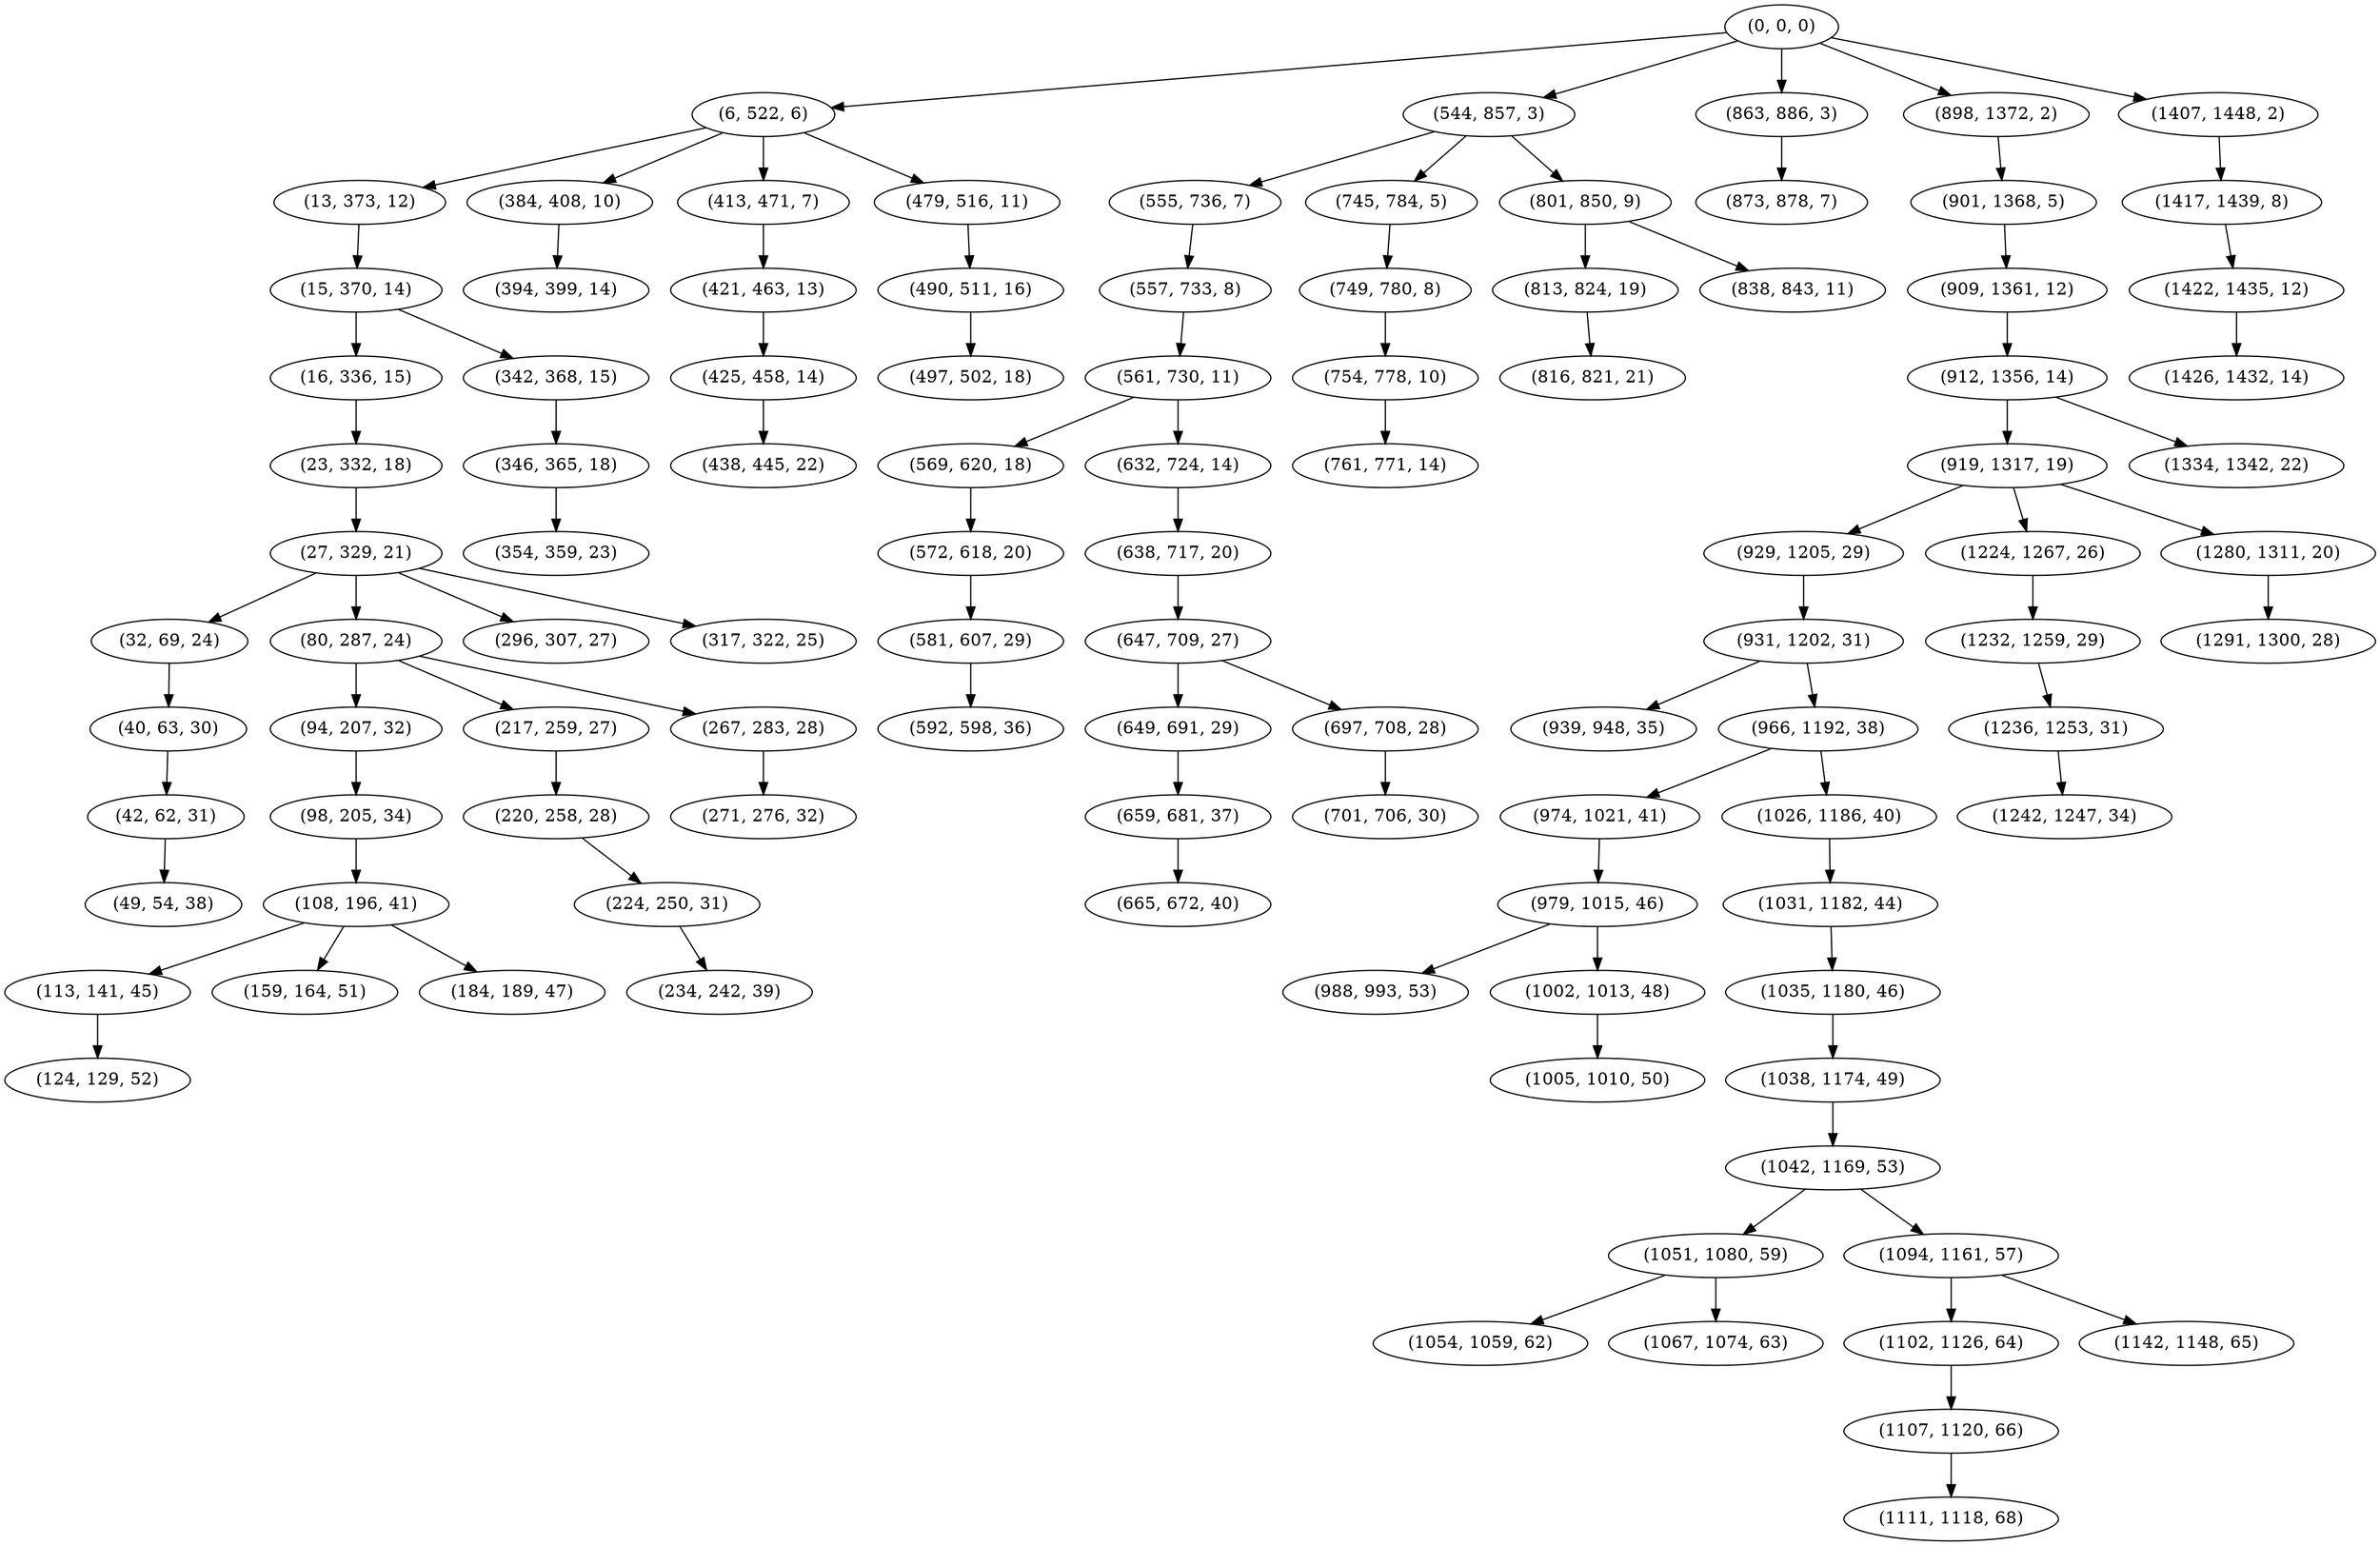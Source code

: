 digraph tree {
    "(0, 0, 0)";
    "(6, 522, 6)";
    "(13, 373, 12)";
    "(15, 370, 14)";
    "(16, 336, 15)";
    "(23, 332, 18)";
    "(27, 329, 21)";
    "(32, 69, 24)";
    "(40, 63, 30)";
    "(42, 62, 31)";
    "(49, 54, 38)";
    "(80, 287, 24)";
    "(94, 207, 32)";
    "(98, 205, 34)";
    "(108, 196, 41)";
    "(113, 141, 45)";
    "(124, 129, 52)";
    "(159, 164, 51)";
    "(184, 189, 47)";
    "(217, 259, 27)";
    "(220, 258, 28)";
    "(224, 250, 31)";
    "(234, 242, 39)";
    "(267, 283, 28)";
    "(271, 276, 32)";
    "(296, 307, 27)";
    "(317, 322, 25)";
    "(342, 368, 15)";
    "(346, 365, 18)";
    "(354, 359, 23)";
    "(384, 408, 10)";
    "(394, 399, 14)";
    "(413, 471, 7)";
    "(421, 463, 13)";
    "(425, 458, 14)";
    "(438, 445, 22)";
    "(479, 516, 11)";
    "(490, 511, 16)";
    "(497, 502, 18)";
    "(544, 857, 3)";
    "(555, 736, 7)";
    "(557, 733, 8)";
    "(561, 730, 11)";
    "(569, 620, 18)";
    "(572, 618, 20)";
    "(581, 607, 29)";
    "(592, 598, 36)";
    "(632, 724, 14)";
    "(638, 717, 20)";
    "(647, 709, 27)";
    "(649, 691, 29)";
    "(659, 681, 37)";
    "(665, 672, 40)";
    "(697, 708, 28)";
    "(701, 706, 30)";
    "(745, 784, 5)";
    "(749, 780, 8)";
    "(754, 778, 10)";
    "(761, 771, 14)";
    "(801, 850, 9)";
    "(813, 824, 19)";
    "(816, 821, 21)";
    "(838, 843, 11)";
    "(863, 886, 3)";
    "(873, 878, 7)";
    "(898, 1372, 2)";
    "(901, 1368, 5)";
    "(909, 1361, 12)";
    "(912, 1356, 14)";
    "(919, 1317, 19)";
    "(929, 1205, 29)";
    "(931, 1202, 31)";
    "(939, 948, 35)";
    "(966, 1192, 38)";
    "(974, 1021, 41)";
    "(979, 1015, 46)";
    "(988, 993, 53)";
    "(1002, 1013, 48)";
    "(1005, 1010, 50)";
    "(1026, 1186, 40)";
    "(1031, 1182, 44)";
    "(1035, 1180, 46)";
    "(1038, 1174, 49)";
    "(1042, 1169, 53)";
    "(1051, 1080, 59)";
    "(1054, 1059, 62)";
    "(1067, 1074, 63)";
    "(1094, 1161, 57)";
    "(1102, 1126, 64)";
    "(1107, 1120, 66)";
    "(1111, 1118, 68)";
    "(1142, 1148, 65)";
    "(1224, 1267, 26)";
    "(1232, 1259, 29)";
    "(1236, 1253, 31)";
    "(1242, 1247, 34)";
    "(1280, 1311, 20)";
    "(1291, 1300, 28)";
    "(1334, 1342, 22)";
    "(1407, 1448, 2)";
    "(1417, 1439, 8)";
    "(1422, 1435, 12)";
    "(1426, 1432, 14)";
    "(0, 0, 0)" -> "(6, 522, 6)";
    "(0, 0, 0)" -> "(544, 857, 3)";
    "(0, 0, 0)" -> "(863, 886, 3)";
    "(0, 0, 0)" -> "(898, 1372, 2)";
    "(0, 0, 0)" -> "(1407, 1448, 2)";
    "(6, 522, 6)" -> "(13, 373, 12)";
    "(6, 522, 6)" -> "(384, 408, 10)";
    "(6, 522, 6)" -> "(413, 471, 7)";
    "(6, 522, 6)" -> "(479, 516, 11)";
    "(13, 373, 12)" -> "(15, 370, 14)";
    "(15, 370, 14)" -> "(16, 336, 15)";
    "(15, 370, 14)" -> "(342, 368, 15)";
    "(16, 336, 15)" -> "(23, 332, 18)";
    "(23, 332, 18)" -> "(27, 329, 21)";
    "(27, 329, 21)" -> "(32, 69, 24)";
    "(27, 329, 21)" -> "(80, 287, 24)";
    "(27, 329, 21)" -> "(296, 307, 27)";
    "(27, 329, 21)" -> "(317, 322, 25)";
    "(32, 69, 24)" -> "(40, 63, 30)";
    "(40, 63, 30)" -> "(42, 62, 31)";
    "(42, 62, 31)" -> "(49, 54, 38)";
    "(80, 287, 24)" -> "(94, 207, 32)";
    "(80, 287, 24)" -> "(217, 259, 27)";
    "(80, 287, 24)" -> "(267, 283, 28)";
    "(94, 207, 32)" -> "(98, 205, 34)";
    "(98, 205, 34)" -> "(108, 196, 41)";
    "(108, 196, 41)" -> "(113, 141, 45)";
    "(108, 196, 41)" -> "(159, 164, 51)";
    "(108, 196, 41)" -> "(184, 189, 47)";
    "(113, 141, 45)" -> "(124, 129, 52)";
    "(217, 259, 27)" -> "(220, 258, 28)";
    "(220, 258, 28)" -> "(224, 250, 31)";
    "(224, 250, 31)" -> "(234, 242, 39)";
    "(267, 283, 28)" -> "(271, 276, 32)";
    "(342, 368, 15)" -> "(346, 365, 18)";
    "(346, 365, 18)" -> "(354, 359, 23)";
    "(384, 408, 10)" -> "(394, 399, 14)";
    "(413, 471, 7)" -> "(421, 463, 13)";
    "(421, 463, 13)" -> "(425, 458, 14)";
    "(425, 458, 14)" -> "(438, 445, 22)";
    "(479, 516, 11)" -> "(490, 511, 16)";
    "(490, 511, 16)" -> "(497, 502, 18)";
    "(544, 857, 3)" -> "(555, 736, 7)";
    "(544, 857, 3)" -> "(745, 784, 5)";
    "(544, 857, 3)" -> "(801, 850, 9)";
    "(555, 736, 7)" -> "(557, 733, 8)";
    "(557, 733, 8)" -> "(561, 730, 11)";
    "(561, 730, 11)" -> "(569, 620, 18)";
    "(561, 730, 11)" -> "(632, 724, 14)";
    "(569, 620, 18)" -> "(572, 618, 20)";
    "(572, 618, 20)" -> "(581, 607, 29)";
    "(581, 607, 29)" -> "(592, 598, 36)";
    "(632, 724, 14)" -> "(638, 717, 20)";
    "(638, 717, 20)" -> "(647, 709, 27)";
    "(647, 709, 27)" -> "(649, 691, 29)";
    "(647, 709, 27)" -> "(697, 708, 28)";
    "(649, 691, 29)" -> "(659, 681, 37)";
    "(659, 681, 37)" -> "(665, 672, 40)";
    "(697, 708, 28)" -> "(701, 706, 30)";
    "(745, 784, 5)" -> "(749, 780, 8)";
    "(749, 780, 8)" -> "(754, 778, 10)";
    "(754, 778, 10)" -> "(761, 771, 14)";
    "(801, 850, 9)" -> "(813, 824, 19)";
    "(801, 850, 9)" -> "(838, 843, 11)";
    "(813, 824, 19)" -> "(816, 821, 21)";
    "(863, 886, 3)" -> "(873, 878, 7)";
    "(898, 1372, 2)" -> "(901, 1368, 5)";
    "(901, 1368, 5)" -> "(909, 1361, 12)";
    "(909, 1361, 12)" -> "(912, 1356, 14)";
    "(912, 1356, 14)" -> "(919, 1317, 19)";
    "(912, 1356, 14)" -> "(1334, 1342, 22)";
    "(919, 1317, 19)" -> "(929, 1205, 29)";
    "(919, 1317, 19)" -> "(1224, 1267, 26)";
    "(919, 1317, 19)" -> "(1280, 1311, 20)";
    "(929, 1205, 29)" -> "(931, 1202, 31)";
    "(931, 1202, 31)" -> "(939, 948, 35)";
    "(931, 1202, 31)" -> "(966, 1192, 38)";
    "(966, 1192, 38)" -> "(974, 1021, 41)";
    "(966, 1192, 38)" -> "(1026, 1186, 40)";
    "(974, 1021, 41)" -> "(979, 1015, 46)";
    "(979, 1015, 46)" -> "(988, 993, 53)";
    "(979, 1015, 46)" -> "(1002, 1013, 48)";
    "(1002, 1013, 48)" -> "(1005, 1010, 50)";
    "(1026, 1186, 40)" -> "(1031, 1182, 44)";
    "(1031, 1182, 44)" -> "(1035, 1180, 46)";
    "(1035, 1180, 46)" -> "(1038, 1174, 49)";
    "(1038, 1174, 49)" -> "(1042, 1169, 53)";
    "(1042, 1169, 53)" -> "(1051, 1080, 59)";
    "(1042, 1169, 53)" -> "(1094, 1161, 57)";
    "(1051, 1080, 59)" -> "(1054, 1059, 62)";
    "(1051, 1080, 59)" -> "(1067, 1074, 63)";
    "(1094, 1161, 57)" -> "(1102, 1126, 64)";
    "(1094, 1161, 57)" -> "(1142, 1148, 65)";
    "(1102, 1126, 64)" -> "(1107, 1120, 66)";
    "(1107, 1120, 66)" -> "(1111, 1118, 68)";
    "(1224, 1267, 26)" -> "(1232, 1259, 29)";
    "(1232, 1259, 29)" -> "(1236, 1253, 31)";
    "(1236, 1253, 31)" -> "(1242, 1247, 34)";
    "(1280, 1311, 20)" -> "(1291, 1300, 28)";
    "(1407, 1448, 2)" -> "(1417, 1439, 8)";
    "(1417, 1439, 8)" -> "(1422, 1435, 12)";
    "(1422, 1435, 12)" -> "(1426, 1432, 14)";
}
